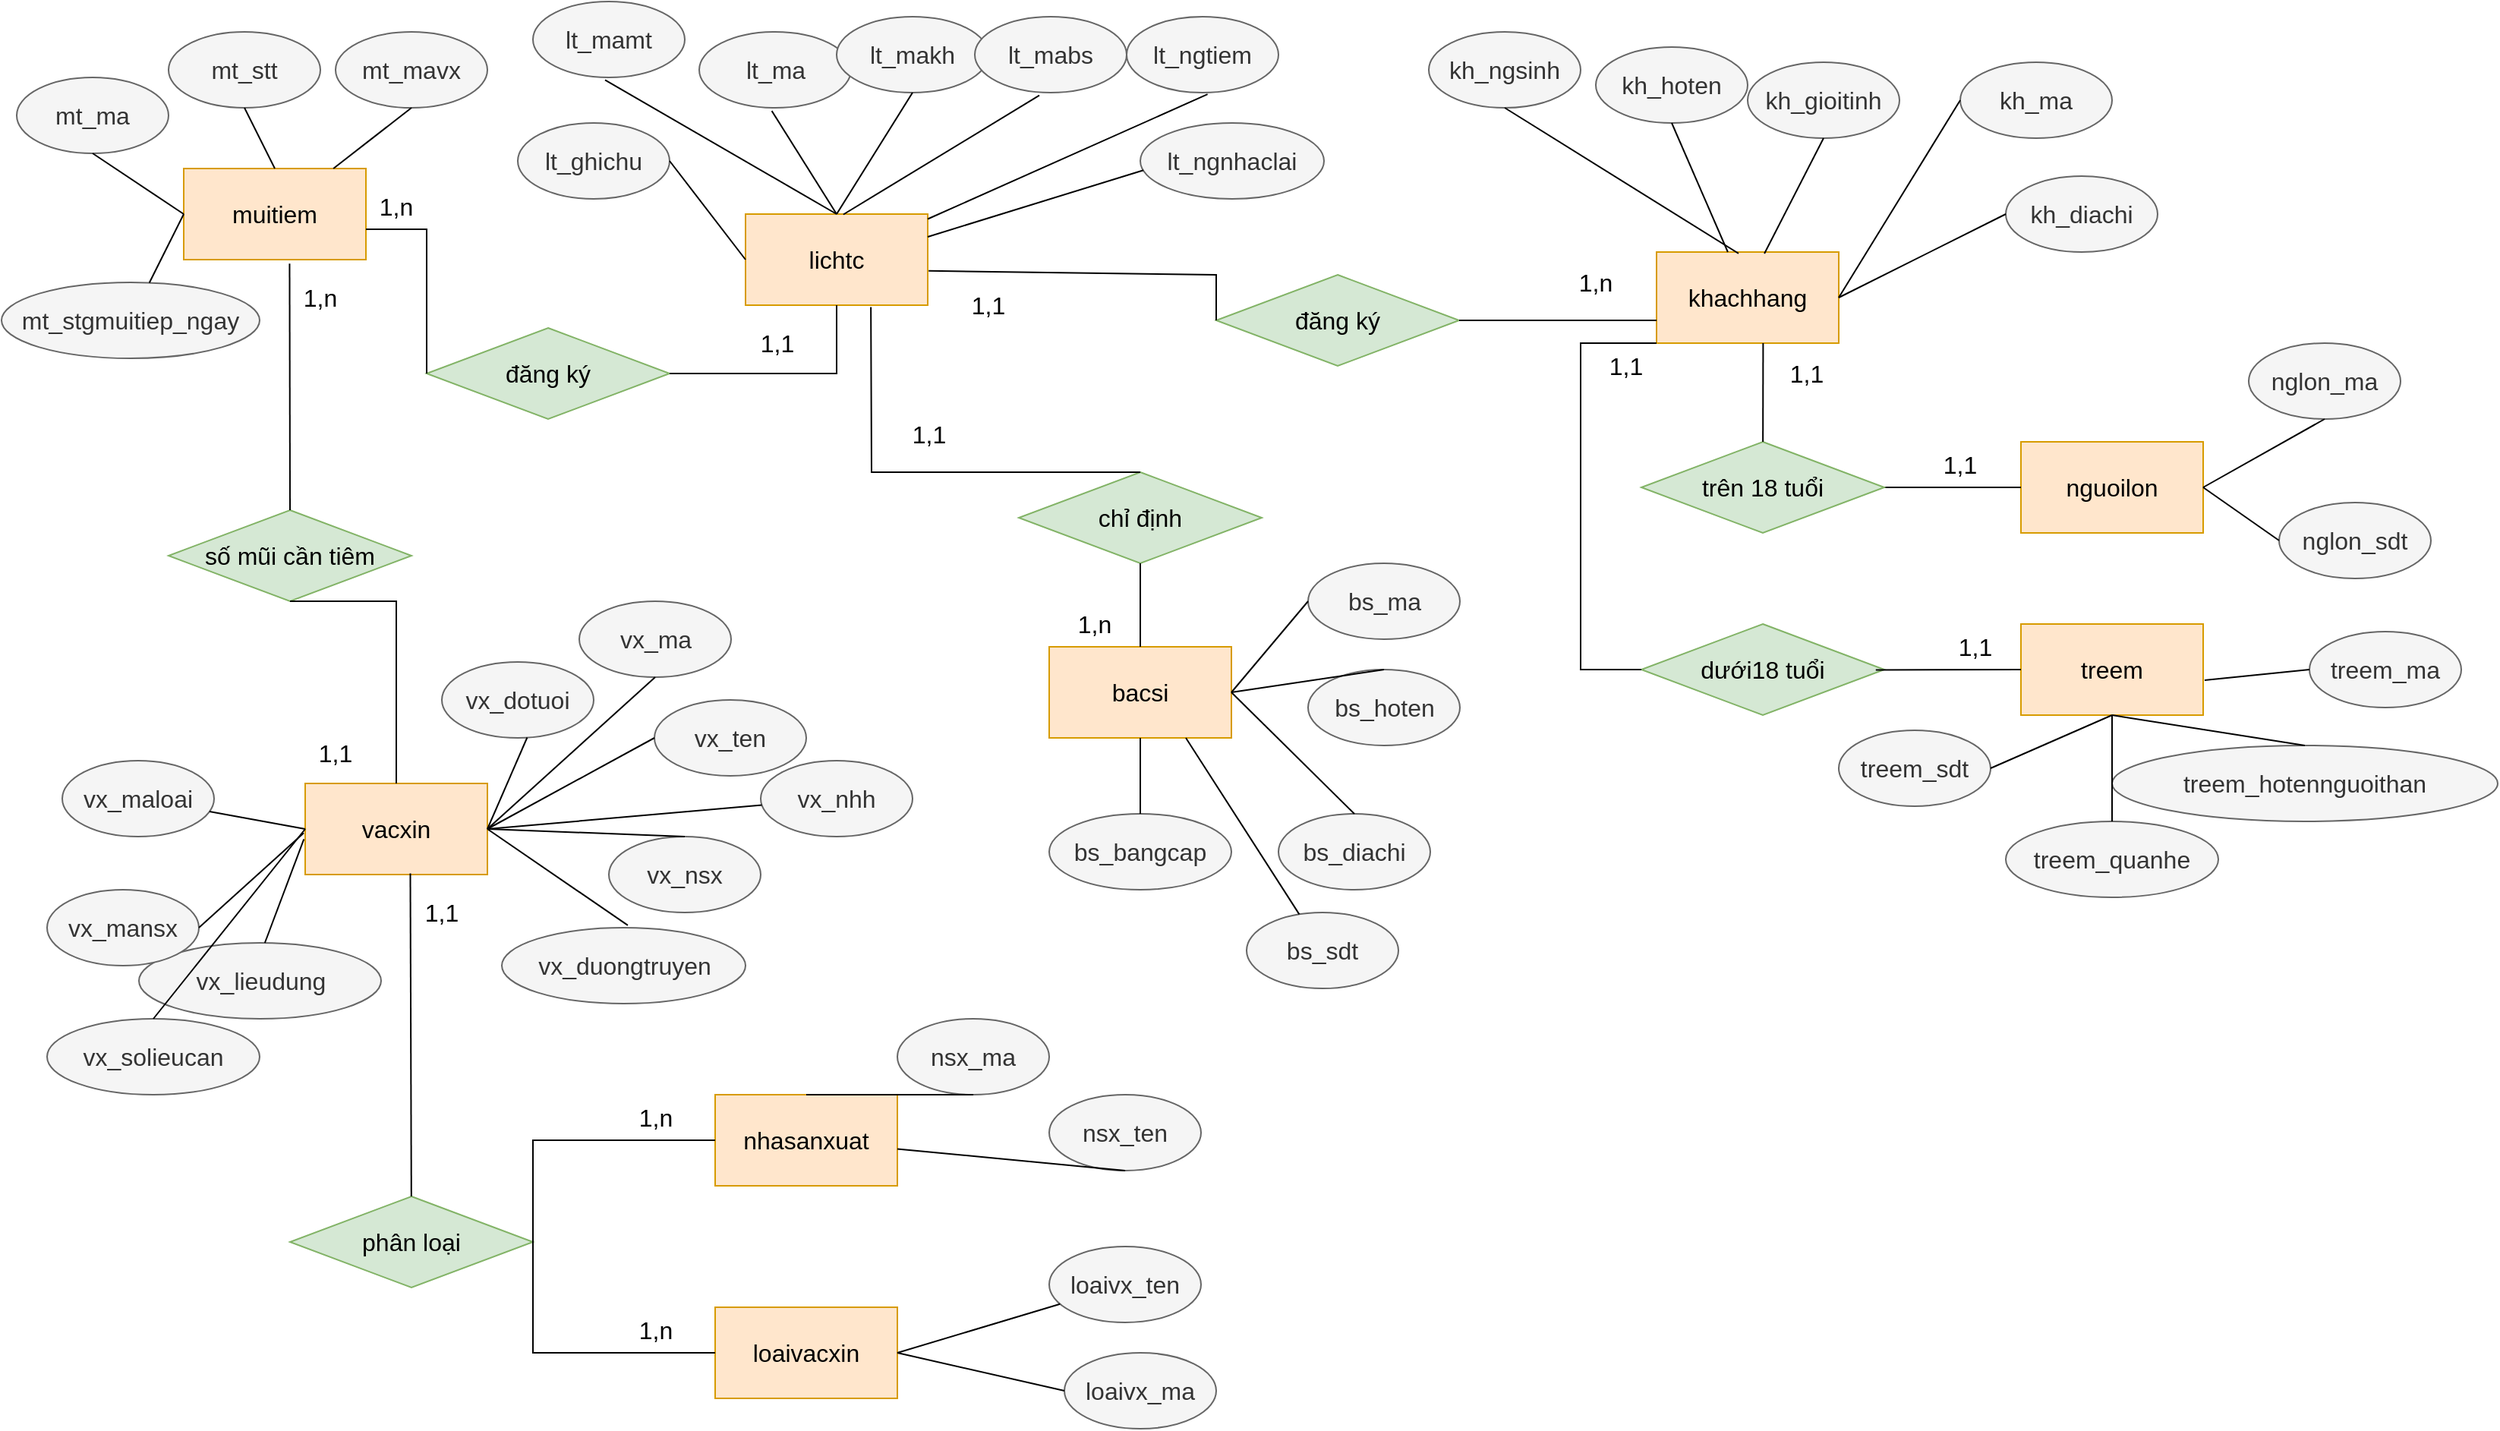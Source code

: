 <mxfile version="16.1.0" type="github">
  <diagram id="J6iIiU4hqY0Z1uK8Jf8b" name="Page-2">
    <mxGraphModel dx="1760" dy="651" grid="1" gridSize="10" guides="1" tooltips="1" connect="1" arrows="1" fold="1" page="1" pageScale="1" pageWidth="1169" pageHeight="1654" math="0" shadow="0">
      <root>
        <mxCell id="PYd3v4zGL0pAQxFHNfYh-0" />
        <mxCell id="PYd3v4zGL0pAQxFHNfYh-1" parent="PYd3v4zGL0pAQxFHNfYh-0" />
        <mxCell id="yNKFkKqgqZz1EdG_6MuS-0" value="muitiem" style="rounded=0;whiteSpace=wrap;html=1;fontSize=16;fillColor=#ffe6cc;strokeColor=#d79b00;" vertex="1" parent="PYd3v4zGL0pAQxFHNfYh-1">
          <mxGeometry x="130" y="120" width="120" height="60" as="geometry" />
        </mxCell>
        <mxCell id="yNKFkKqgqZz1EdG_6MuS-1" value="loaivacxin" style="rounded=0;whiteSpace=wrap;html=1;fontSize=16;fillColor=#ffe6cc;strokeColor=#d79b00;" vertex="1" parent="PYd3v4zGL0pAQxFHNfYh-1">
          <mxGeometry x="480" y="870" width="120" height="60" as="geometry" />
        </mxCell>
        <mxCell id="yNKFkKqgqZz1EdG_6MuS-2" value="bacsi" style="rounded=0;whiteSpace=wrap;html=1;fontSize=16;fillColor=#ffe6cc;strokeColor=#d79b00;" vertex="1" parent="PYd3v4zGL0pAQxFHNfYh-1">
          <mxGeometry x="700" y="435" width="120" height="60" as="geometry" />
        </mxCell>
        <mxCell id="yNKFkKqgqZz1EdG_6MuS-3" value="nguoilon" style="rounded=0;whiteSpace=wrap;html=1;fontSize=16;fillColor=#ffe6cc;strokeColor=#d79b00;" vertex="1" parent="PYd3v4zGL0pAQxFHNfYh-1">
          <mxGeometry x="1340" y="300" width="120" height="60" as="geometry" />
        </mxCell>
        <mxCell id="yNKFkKqgqZz1EdG_6MuS-4" value="treem" style="rounded=0;whiteSpace=wrap;html=1;fontSize=16;fillColor=#ffe6cc;strokeColor=#d79b00;" vertex="1" parent="PYd3v4zGL0pAQxFHNfYh-1">
          <mxGeometry x="1340" y="420" width="120" height="60" as="geometry" />
        </mxCell>
        <mxCell id="yNKFkKqgqZz1EdG_6MuS-5" value="khachhang" style="rounded=0;whiteSpace=wrap;html=1;fontSize=16;fillColor=#ffe6cc;strokeColor=#d79b00;" vertex="1" parent="PYd3v4zGL0pAQxFHNfYh-1">
          <mxGeometry x="1100" y="175" width="120" height="60" as="geometry" />
        </mxCell>
        <mxCell id="yNKFkKqgqZz1EdG_6MuS-6" value="lichtc" style="rounded=0;whiteSpace=wrap;html=1;fontSize=16;fillColor=#ffe6cc;strokeColor=#d79b00;" vertex="1" parent="PYd3v4zGL0pAQxFHNfYh-1">
          <mxGeometry x="500" y="150" width="120" height="60" as="geometry" />
        </mxCell>
        <mxCell id="yNKFkKqgqZz1EdG_6MuS-7" value="vacxin" style="rounded=0;whiteSpace=wrap;html=1;fontSize=16;fillColor=#ffe6cc;strokeColor=#d79b00;" vertex="1" parent="PYd3v4zGL0pAQxFHNfYh-1">
          <mxGeometry x="210" y="525" width="120" height="60" as="geometry" />
        </mxCell>
        <mxCell id="yNKFkKqgqZz1EdG_6MuS-8" value="nhasanxuat" style="rounded=0;whiteSpace=wrap;html=1;fontSize=16;fillColor=#ffe6cc;strokeColor=#d79b00;" vertex="1" parent="PYd3v4zGL0pAQxFHNfYh-1">
          <mxGeometry x="480" y="730" width="120" height="60" as="geometry" />
        </mxCell>
        <mxCell id="yNKFkKqgqZz1EdG_6MuS-9" value="" style="endArrow=none;html=1;rounded=0;fontSize=16;exitX=1;exitY=0.5;exitDx=0;exitDy=0;entryX=0;entryY=0.5;entryDx=0;entryDy=0;" edge="1" parent="PYd3v4zGL0pAQxFHNfYh-1" source="yNKFkKqgqZz1EdG_6MuS-10" target="yNKFkKqgqZz1EdG_6MuS-3">
          <mxGeometry width="50" height="50" relative="1" as="geometry">
            <mxPoint x="400" y="290" as="sourcePoint" />
            <mxPoint x="1170" y="410" as="targetPoint" />
          </mxGeometry>
        </mxCell>
        <mxCell id="yNKFkKqgqZz1EdG_6MuS-10" value="trên 18 tuổi" style="rhombus;whiteSpace=wrap;html=1;fontSize=16;fillColor=#d5e8d4;strokeColor=#82b366;" vertex="1" parent="PYd3v4zGL0pAQxFHNfYh-1">
          <mxGeometry x="1090" y="300" width="160" height="60" as="geometry" />
        </mxCell>
        <mxCell id="yNKFkKqgqZz1EdG_6MuS-11" value="đăng ký" style="rhombus;whiteSpace=wrap;html=1;fontSize=16;fillColor=#d5e8d4;strokeColor=#82b366;" vertex="1" parent="PYd3v4zGL0pAQxFHNfYh-1">
          <mxGeometry x="810" y="190" width="160" height="60" as="geometry" />
        </mxCell>
        <mxCell id="yNKFkKqgqZz1EdG_6MuS-12" value="đăng ký" style="rhombus;whiteSpace=wrap;html=1;fontSize=16;fillColor=#d5e8d4;strokeColor=#82b366;" vertex="1" parent="PYd3v4zGL0pAQxFHNfYh-1">
          <mxGeometry x="290" y="225" width="160" height="60" as="geometry" />
        </mxCell>
        <mxCell id="yNKFkKqgqZz1EdG_6MuS-13" value="dưới18 tuổi" style="rhombus;whiteSpace=wrap;html=1;fontSize=16;fillColor=#d5e8d4;strokeColor=#82b366;" vertex="1" parent="PYd3v4zGL0pAQxFHNfYh-1">
          <mxGeometry x="1090" y="420" width="160" height="60" as="geometry" />
        </mxCell>
        <mxCell id="yNKFkKqgqZz1EdG_6MuS-14" value="phân loại" style="rhombus;whiteSpace=wrap;html=1;fontSize=16;fillColor=#d5e8d4;strokeColor=#82b366;" vertex="1" parent="PYd3v4zGL0pAQxFHNfYh-1">
          <mxGeometry x="200" y="797" width="160" height="60" as="geometry" />
        </mxCell>
        <mxCell id="yNKFkKqgqZz1EdG_6MuS-15" value="chỉ định" style="rhombus;whiteSpace=wrap;html=1;fontSize=16;strokeColor=#82b366;fillColor=#d5e8d4;" vertex="1" parent="PYd3v4zGL0pAQxFHNfYh-1">
          <mxGeometry x="680" y="320" width="160" height="60" as="geometry" />
        </mxCell>
        <mxCell id="yNKFkKqgqZz1EdG_6MuS-16" value="số mũi cần tiêm" style="rhombus;whiteSpace=wrap;html=1;fontSize=16;fillColor=#d5e8d4;strokeColor=#82b366;" vertex="1" parent="PYd3v4zGL0pAQxFHNfYh-1">
          <mxGeometry x="120" y="345" width="160" height="60" as="geometry" />
        </mxCell>
        <mxCell id="yNKFkKqgqZz1EdG_6MuS-17" value="loaivx_ma" style="ellipse;whiteSpace=wrap;html=1;fontSize=16;fillColor=#f5f5f5;fontColor=#333333;strokeColor=#666666;" vertex="1" parent="PYd3v4zGL0pAQxFHNfYh-1">
          <mxGeometry x="710" y="900" width="100" height="50" as="geometry" />
        </mxCell>
        <mxCell id="yNKFkKqgqZz1EdG_6MuS-18" value="loaivx_ten" style="ellipse;whiteSpace=wrap;html=1;fontSize=16;fillColor=#f5f5f5;fontColor=#333333;strokeColor=#666666;" vertex="1" parent="PYd3v4zGL0pAQxFHNfYh-1">
          <mxGeometry x="700" y="830" width="100" height="50" as="geometry" />
        </mxCell>
        <mxCell id="yNKFkKqgqZz1EdG_6MuS-19" value="" style="endArrow=none;html=1;rounded=0;fontSize=16;entryX=1;entryY=0.5;entryDx=0;entryDy=0;" edge="1" parent="PYd3v4zGL0pAQxFHNfYh-1" source="yNKFkKqgqZz1EdG_6MuS-18" target="yNKFkKqgqZz1EdG_6MuS-1">
          <mxGeometry width="50" height="50" relative="1" as="geometry">
            <mxPoint x="400" y="70" as="sourcePoint" />
            <mxPoint x="450" y="20" as="targetPoint" />
          </mxGeometry>
        </mxCell>
        <mxCell id="yNKFkKqgqZz1EdG_6MuS-20" value="" style="endArrow=none;html=1;rounded=0;fontSize=16;entryX=0;entryY=0.5;entryDx=0;entryDy=0;exitX=1;exitY=0.5;exitDx=0;exitDy=0;" edge="1" parent="PYd3v4zGL0pAQxFHNfYh-1" source="yNKFkKqgqZz1EdG_6MuS-1" target="yNKFkKqgqZz1EdG_6MuS-17">
          <mxGeometry width="50" height="50" relative="1" as="geometry">
            <mxPoint x="420.9" y="81.1" as="sourcePoint" />
            <mxPoint x="339.32" y="91.26" as="targetPoint" />
          </mxGeometry>
        </mxCell>
        <mxCell id="yNKFkKqgqZz1EdG_6MuS-21" value="lt_ma" style="ellipse;whiteSpace=wrap;html=1;fontSize=16;fillColor=#f5f5f5;fontColor=#333333;strokeColor=#666666;" vertex="1" parent="PYd3v4zGL0pAQxFHNfYh-1">
          <mxGeometry x="469.5" y="30" width="100" height="50" as="geometry" />
        </mxCell>
        <mxCell id="yNKFkKqgqZz1EdG_6MuS-22" value="lt_makh" style="ellipse;whiteSpace=wrap;html=1;fontSize=16;fillColor=#f5f5f5;fontColor=#333333;strokeColor=#666666;" vertex="1" parent="PYd3v4zGL0pAQxFHNfYh-1">
          <mxGeometry x="560" y="20" width="100" height="50" as="geometry" />
        </mxCell>
        <mxCell id="yNKFkKqgqZz1EdG_6MuS-23" value="lt_mabs" style="ellipse;whiteSpace=wrap;html=1;fontSize=16;fillColor=#f5f5f5;fontColor=#333333;strokeColor=#666666;" vertex="1" parent="PYd3v4zGL0pAQxFHNfYh-1">
          <mxGeometry x="651" y="20" width="100" height="50" as="geometry" />
        </mxCell>
        <mxCell id="yNKFkKqgqZz1EdG_6MuS-24" value="lt_mamt" style="ellipse;whiteSpace=wrap;html=1;fontSize=16;fillColor=#f5f5f5;fontColor=#333333;strokeColor=#666666;" vertex="1" parent="PYd3v4zGL0pAQxFHNfYh-1">
          <mxGeometry x="360" y="10" width="100" height="50" as="geometry" />
        </mxCell>
        <mxCell id="yNKFkKqgqZz1EdG_6MuS-25" value="lt_ngtiem" style="ellipse;whiteSpace=wrap;html=1;fontSize=16;fillColor=#f5f5f5;fontColor=#333333;strokeColor=#666666;" vertex="1" parent="PYd3v4zGL0pAQxFHNfYh-1">
          <mxGeometry x="751" y="20" width="100" height="50" as="geometry" />
        </mxCell>
        <mxCell id="yNKFkKqgqZz1EdG_6MuS-26" value="lt_ngnhaclai" style="ellipse;whiteSpace=wrap;html=1;fontSize=16;fillColor=#f5f5f5;fontColor=#333333;strokeColor=#666666;" vertex="1" parent="PYd3v4zGL0pAQxFHNfYh-1">
          <mxGeometry x="760" y="90" width="121" height="50" as="geometry" />
        </mxCell>
        <mxCell id="yNKFkKqgqZz1EdG_6MuS-27" value="lt_ghichu" style="ellipse;whiteSpace=wrap;html=1;fontSize=16;fillColor=#f5f5f5;fontColor=#333333;strokeColor=#666666;" vertex="1" parent="PYd3v4zGL0pAQxFHNfYh-1">
          <mxGeometry x="350" y="90" width="100" height="50" as="geometry" />
        </mxCell>
        <mxCell id="yNKFkKqgqZz1EdG_6MuS-28" value="" style="endArrow=none;html=1;rounded=0;fontSize=16;entryX=1;entryY=0.5;entryDx=0;entryDy=0;exitX=0;exitY=0.5;exitDx=0;exitDy=0;" edge="1" parent="PYd3v4zGL0pAQxFHNfYh-1" source="yNKFkKqgqZz1EdG_6MuS-6" target="yNKFkKqgqZz1EdG_6MuS-27">
          <mxGeometry width="50" height="50" relative="1" as="geometry">
            <mxPoint x="420.9" y="81.1" as="sourcePoint" />
            <mxPoint x="364" y="100" as="targetPoint" />
          </mxGeometry>
        </mxCell>
        <mxCell id="yNKFkKqgqZz1EdG_6MuS-29" value="" style="endArrow=none;html=1;rounded=0;fontSize=16;entryX=0.5;entryY=0;entryDx=0;entryDy=0;exitX=0.475;exitY=1.033;exitDx=0;exitDy=0;exitPerimeter=0;" edge="1" parent="PYd3v4zGL0pAQxFHNfYh-1" source="yNKFkKqgqZz1EdG_6MuS-24" target="yNKFkKqgqZz1EdG_6MuS-6">
          <mxGeometry width="50" height="50" relative="1" as="geometry">
            <mxPoint x="430.9" y="91.1" as="sourcePoint" />
            <mxPoint x="374" y="110" as="targetPoint" />
          </mxGeometry>
        </mxCell>
        <mxCell id="yNKFkKqgqZz1EdG_6MuS-30" value="" style="endArrow=none;html=1;rounded=0;fontSize=16;entryX=0.533;entryY=1.022;entryDx=0;entryDy=0;entryPerimeter=0;" edge="1" parent="PYd3v4zGL0pAQxFHNfYh-1" source="yNKFkKqgqZz1EdG_6MuS-6" target="yNKFkKqgqZz1EdG_6MuS-25">
          <mxGeometry width="50" height="50" relative="1" as="geometry">
            <mxPoint x="530" y="131" as="sourcePoint" />
            <mxPoint x="384" y="120" as="targetPoint" />
          </mxGeometry>
        </mxCell>
        <mxCell id="yNKFkKqgqZz1EdG_6MuS-31" value="" style="endArrow=none;html=1;rounded=0;fontSize=16;entryX=0.5;entryY=0;entryDx=0;entryDy=0;exitX=0.478;exitY=1.041;exitDx=0;exitDy=0;exitPerimeter=0;" edge="1" parent="PYd3v4zGL0pAQxFHNfYh-1" source="yNKFkKqgqZz1EdG_6MuS-21" target="yNKFkKqgqZz1EdG_6MuS-6">
          <mxGeometry width="50" height="50" relative="1" as="geometry">
            <mxPoint x="450.9" y="111.1" as="sourcePoint" />
            <mxPoint x="394" y="130" as="targetPoint" />
          </mxGeometry>
        </mxCell>
        <mxCell id="yNKFkKqgqZz1EdG_6MuS-32" value="" style="endArrow=none;html=1;rounded=0;fontSize=16;entryX=0.5;entryY=0;entryDx=0;entryDy=0;exitX=0.5;exitY=1;exitDx=0;exitDy=0;" edge="1" parent="PYd3v4zGL0pAQxFHNfYh-1" source="yNKFkKqgqZz1EdG_6MuS-22" target="yNKFkKqgqZz1EdG_6MuS-6">
          <mxGeometry width="50" height="50" relative="1" as="geometry">
            <mxPoint x="460.9" y="121.1" as="sourcePoint" />
            <mxPoint x="404" y="140" as="targetPoint" />
          </mxGeometry>
        </mxCell>
        <mxCell id="yNKFkKqgqZz1EdG_6MuS-33" value="" style="endArrow=none;html=1;rounded=0;fontSize=16;entryX=0.017;entryY=0.622;entryDx=0;entryDy=0;exitX=1;exitY=0.25;exitDx=0;exitDy=0;entryPerimeter=0;" edge="1" parent="PYd3v4zGL0pAQxFHNfYh-1" source="yNKFkKqgqZz1EdG_6MuS-6" target="yNKFkKqgqZz1EdG_6MuS-26">
          <mxGeometry width="50" height="50" relative="1" as="geometry">
            <mxPoint x="470.9" y="131.1" as="sourcePoint" />
            <mxPoint x="414" y="150" as="targetPoint" />
          </mxGeometry>
        </mxCell>
        <mxCell id="yNKFkKqgqZz1EdG_6MuS-34" value="" style="endArrow=none;html=1;rounded=0;fontSize=16;entryX=0.537;entryY=0.004;entryDx=0;entryDy=0;exitX=0.425;exitY=1.037;exitDx=0;exitDy=0;exitPerimeter=0;entryPerimeter=0;" edge="1" parent="PYd3v4zGL0pAQxFHNfYh-1" source="yNKFkKqgqZz1EdG_6MuS-23" target="yNKFkKqgqZz1EdG_6MuS-6">
          <mxGeometry width="50" height="50" relative="1" as="geometry">
            <mxPoint x="480.9" y="141.1" as="sourcePoint" />
            <mxPoint x="424" y="160" as="targetPoint" />
          </mxGeometry>
        </mxCell>
        <mxCell id="yNKFkKqgqZz1EdG_6MuS-35" value="mt_ma" style="ellipse;whiteSpace=wrap;html=1;fontSize=16;fillColor=#f5f5f5;fontColor=#333333;strokeColor=#666666;" vertex="1" parent="PYd3v4zGL0pAQxFHNfYh-1">
          <mxGeometry x="20" y="60" width="100" height="50" as="geometry" />
        </mxCell>
        <mxCell id="yNKFkKqgqZz1EdG_6MuS-36" value="" style="endArrow=none;html=1;rounded=0;fontSize=16;entryX=0.5;entryY=1;entryDx=0;entryDy=0;exitX=0;exitY=0.5;exitDx=0;exitDy=0;" edge="1" parent="PYd3v4zGL0pAQxFHNfYh-1" source="yNKFkKqgqZz1EdG_6MuS-0" target="yNKFkKqgqZz1EdG_6MuS-35">
          <mxGeometry width="50" height="50" relative="1" as="geometry">
            <mxPoint x="460" y="190" as="sourcePoint" />
            <mxPoint x="510" y="140" as="targetPoint" />
          </mxGeometry>
        </mxCell>
        <mxCell id="yNKFkKqgqZz1EdG_6MuS-37" value="mt_mavx" style="ellipse;whiteSpace=wrap;html=1;fontSize=16;fillColor=#f5f5f5;fontColor=#333333;strokeColor=#666666;" vertex="1" parent="PYd3v4zGL0pAQxFHNfYh-1">
          <mxGeometry x="230" y="30" width="100" height="50" as="geometry" />
        </mxCell>
        <mxCell id="yNKFkKqgqZz1EdG_6MuS-38" value="" style="endArrow=none;html=1;rounded=0;fontSize=16;entryX=0.5;entryY=1;entryDx=0;entryDy=0;" edge="1" parent="PYd3v4zGL0pAQxFHNfYh-1" source="yNKFkKqgqZz1EdG_6MuS-0" target="yNKFkKqgqZz1EdG_6MuS-37">
          <mxGeometry width="50" height="50" relative="1" as="geometry">
            <mxPoint x="460" y="190" as="sourcePoint" />
            <mxPoint x="510" y="140" as="targetPoint" />
          </mxGeometry>
        </mxCell>
        <mxCell id="yNKFkKqgqZz1EdG_6MuS-39" value="mt_stt" style="ellipse;whiteSpace=wrap;html=1;fontSize=16;fillColor=#f5f5f5;fontColor=#333333;strokeColor=#666666;" vertex="1" parent="PYd3v4zGL0pAQxFHNfYh-1">
          <mxGeometry x="120" y="30" width="100" height="50" as="geometry" />
        </mxCell>
        <mxCell id="yNKFkKqgqZz1EdG_6MuS-40" value="" style="endArrow=none;html=1;rounded=0;fontSize=16;entryX=0.5;entryY=1;entryDx=0;entryDy=0;exitX=0.5;exitY=0;exitDx=0;exitDy=0;" edge="1" parent="PYd3v4zGL0pAQxFHNfYh-1" source="yNKFkKqgqZz1EdG_6MuS-0" target="yNKFkKqgqZz1EdG_6MuS-39">
          <mxGeometry width="50" height="50" relative="1" as="geometry">
            <mxPoint x="460" y="190" as="sourcePoint" />
            <mxPoint x="510" y="140" as="targetPoint" />
          </mxGeometry>
        </mxCell>
        <mxCell id="yNKFkKqgqZz1EdG_6MuS-42" value="mt_stgmuitiep_ngay" style="ellipse;whiteSpace=wrap;html=1;fontSize=16;fillColor=#f5f5f5;fontColor=#333333;strokeColor=#666666;" vertex="1" parent="PYd3v4zGL0pAQxFHNfYh-1">
          <mxGeometry x="10" y="195" width="170" height="50" as="geometry" />
        </mxCell>
        <mxCell id="yNKFkKqgqZz1EdG_6MuS-43" value="" style="endArrow=none;html=1;rounded=0;fontSize=16;" edge="1" parent="PYd3v4zGL0pAQxFHNfYh-1" source="yNKFkKqgqZz1EdG_6MuS-42">
          <mxGeometry width="50" height="50" relative="1" as="geometry">
            <mxPoint x="460" y="190" as="sourcePoint" />
            <mxPoint x="130" y="150" as="targetPoint" />
          </mxGeometry>
        </mxCell>
        <mxCell id="yNKFkKqgqZz1EdG_6MuS-44" value="nglon_ma" style="ellipse;whiteSpace=wrap;html=1;fontSize=16;fillColor=#f5f5f5;fontColor=#333333;strokeColor=#666666;" vertex="1" parent="PYd3v4zGL0pAQxFHNfYh-1">
          <mxGeometry x="1490" y="235" width="100" height="50" as="geometry" />
        </mxCell>
        <mxCell id="yNKFkKqgqZz1EdG_6MuS-45" value="nglon_sdt" style="ellipse;whiteSpace=wrap;html=1;fontSize=16;fillColor=#f5f5f5;fontColor=#333333;strokeColor=#666666;" vertex="1" parent="PYd3v4zGL0pAQxFHNfYh-1">
          <mxGeometry x="1510" y="340" width="100" height="50" as="geometry" />
        </mxCell>
        <mxCell id="yNKFkKqgqZz1EdG_6MuS-46" value="" style="endArrow=none;html=1;rounded=0;fontSize=16;entryX=0.5;entryY=1;entryDx=0;entryDy=0;exitX=1;exitY=0.5;exitDx=0;exitDy=0;" edge="1" parent="PYd3v4zGL0pAQxFHNfYh-1" source="yNKFkKqgqZz1EdG_6MuS-3" target="yNKFkKqgqZz1EdG_6MuS-44">
          <mxGeometry width="50" height="50" relative="1" as="geometry">
            <mxPoint x="780" y="330" as="sourcePoint" />
            <mxPoint x="830" y="280" as="targetPoint" />
          </mxGeometry>
        </mxCell>
        <mxCell id="yNKFkKqgqZz1EdG_6MuS-47" value="" style="endArrow=none;html=1;rounded=0;fontSize=16;entryX=0;entryY=0.5;entryDx=0;entryDy=0;exitX=1;exitY=0.5;exitDx=0;exitDy=0;" edge="1" parent="PYd3v4zGL0pAQxFHNfYh-1" source="yNKFkKqgqZz1EdG_6MuS-3" target="yNKFkKqgqZz1EdG_6MuS-45">
          <mxGeometry width="50" height="50" relative="1" as="geometry">
            <mxPoint x="960" y="330" as="sourcePoint" />
            <mxPoint x="1060" y="285" as="targetPoint" />
          </mxGeometry>
        </mxCell>
        <mxCell id="yNKFkKqgqZz1EdG_6MuS-54" value="kh_diachi" style="ellipse;whiteSpace=wrap;html=1;fontSize=16;fillColor=#f5f5f5;fontColor=#333333;strokeColor=#666666;" vertex="1" parent="PYd3v4zGL0pAQxFHNfYh-1">
          <mxGeometry x="1330" y="125" width="100" height="50" as="geometry" />
        </mxCell>
        <mxCell id="yNKFkKqgqZz1EdG_6MuS-55" value="kh_gioitinh" style="ellipse;whiteSpace=wrap;html=1;fontSize=16;fillColor=#f5f5f5;fontColor=#333333;strokeColor=#666666;" vertex="1" parent="PYd3v4zGL0pAQxFHNfYh-1">
          <mxGeometry x="1160" y="50" width="100" height="50" as="geometry" />
        </mxCell>
        <mxCell id="yNKFkKqgqZz1EdG_6MuS-56" value="kh_ngsinh" style="ellipse;whiteSpace=wrap;html=1;fontSize=16;fillColor=#f5f5f5;fontColor=#333333;strokeColor=#666666;" vertex="1" parent="PYd3v4zGL0pAQxFHNfYh-1">
          <mxGeometry x="950" y="30" width="100" height="50" as="geometry" />
        </mxCell>
        <mxCell id="yNKFkKqgqZz1EdG_6MuS-57" value="kh_hoten" style="ellipse;whiteSpace=wrap;html=1;fontSize=16;fillColor=#f5f5f5;fontColor=#333333;strokeColor=#666666;" vertex="1" parent="PYd3v4zGL0pAQxFHNfYh-1">
          <mxGeometry x="1060" y="40" width="100" height="50" as="geometry" />
        </mxCell>
        <mxCell id="yNKFkKqgqZz1EdG_6MuS-58" value="kh_ma" style="ellipse;whiteSpace=wrap;html=1;fontSize=16;fillColor=#f5f5f5;fontColor=#333333;strokeColor=#666666;" vertex="1" parent="PYd3v4zGL0pAQxFHNfYh-1">
          <mxGeometry x="1300" y="50" width="100" height="50" as="geometry" />
        </mxCell>
        <mxCell id="yNKFkKqgqZz1EdG_6MuS-59" value="" style="endArrow=none;html=1;rounded=0;fontSize=16;entryX=0.45;entryY=0.016;entryDx=0;entryDy=0;exitX=0.5;exitY=1;exitDx=0;exitDy=0;entryPerimeter=0;" edge="1" parent="PYd3v4zGL0pAQxFHNfYh-1" source="yNKFkKqgqZz1EdG_6MuS-56" target="yNKFkKqgqZz1EdG_6MuS-5">
          <mxGeometry width="50" height="50" relative="1" as="geometry">
            <mxPoint x="1240" y="185" as="sourcePoint" />
            <mxPoint x="1290" y="135" as="targetPoint" />
          </mxGeometry>
        </mxCell>
        <mxCell id="yNKFkKqgqZz1EdG_6MuS-60" value="" style="endArrow=none;html=1;rounded=0;fontSize=16;exitX=0.5;exitY=1;exitDx=0;exitDy=0;" edge="1" parent="PYd3v4zGL0pAQxFHNfYh-1" source="yNKFkKqgqZz1EdG_6MuS-57" target="yNKFkKqgqZz1EdG_6MuS-5">
          <mxGeometry width="50" height="50" relative="1" as="geometry">
            <mxPoint x="1020" y="275" as="sourcePoint" />
            <mxPoint x="1170" y="170" as="targetPoint" />
          </mxGeometry>
        </mxCell>
        <mxCell id="yNKFkKqgqZz1EdG_6MuS-61" value="" style="endArrow=none;html=1;rounded=0;fontSize=16;entryX=0.592;entryY=0.016;entryDx=0;entryDy=0;exitX=0.5;exitY=1;exitDx=0;exitDy=0;entryPerimeter=0;" edge="1" parent="PYd3v4zGL0pAQxFHNfYh-1" source="yNKFkKqgqZz1EdG_6MuS-55" target="yNKFkKqgqZz1EdG_6MuS-5">
          <mxGeometry width="50" height="50" relative="1" as="geometry">
            <mxPoint x="1140" y="290" as="sourcePoint" />
            <mxPoint x="1170" y="245" as="targetPoint" />
          </mxGeometry>
        </mxCell>
        <mxCell id="yNKFkKqgqZz1EdG_6MuS-62" value="" style="endArrow=none;html=1;rounded=0;fontSize=16;entryX=1;entryY=0.5;entryDx=0;entryDy=0;exitX=0;exitY=0.5;exitDx=0;exitDy=0;" edge="1" parent="PYd3v4zGL0pAQxFHNfYh-1" source="yNKFkKqgqZz1EdG_6MuS-58" target="yNKFkKqgqZz1EdG_6MuS-5">
          <mxGeometry width="50" height="50" relative="1" as="geometry">
            <mxPoint x="1150" y="300" as="sourcePoint" />
            <mxPoint x="1180" y="255" as="targetPoint" />
          </mxGeometry>
        </mxCell>
        <mxCell id="yNKFkKqgqZz1EdG_6MuS-63" value="" style="endArrow=none;html=1;rounded=0;fontSize=16;entryX=1;entryY=0.5;entryDx=0;entryDy=0;exitX=0;exitY=0.5;exitDx=0;exitDy=0;" edge="1" parent="PYd3v4zGL0pAQxFHNfYh-1" source="yNKFkKqgqZz1EdG_6MuS-54" target="yNKFkKqgqZz1EdG_6MuS-5">
          <mxGeometry width="50" height="50" relative="1" as="geometry">
            <mxPoint x="1160" y="310" as="sourcePoint" />
            <mxPoint x="1190" y="265" as="targetPoint" />
          </mxGeometry>
        </mxCell>
        <mxCell id="yNKFkKqgqZz1EdG_6MuS-65" value="treem_ma" style="ellipse;whiteSpace=wrap;html=1;fontSize=16;fillColor=#f5f5f5;fontColor=#333333;strokeColor=#666666;" vertex="1" parent="PYd3v4zGL0pAQxFHNfYh-1">
          <mxGeometry x="1530" y="425" width="100" height="50" as="geometry" />
        </mxCell>
        <mxCell id="yNKFkKqgqZz1EdG_6MuS-66" value="treem_hotennguoithan" style="ellipse;whiteSpace=wrap;html=1;fontSize=16;fillColor=#f5f5f5;fontColor=#333333;strokeColor=#666666;" vertex="1" parent="PYd3v4zGL0pAQxFHNfYh-1">
          <mxGeometry x="1400" y="500" width="254" height="50" as="geometry" />
        </mxCell>
        <mxCell id="yNKFkKqgqZz1EdG_6MuS-67" value="treem_sdt" style="ellipse;whiteSpace=wrap;html=1;fontSize=16;fillColor=#f5f5f5;fontColor=#333333;strokeColor=#666666;" vertex="1" parent="PYd3v4zGL0pAQxFHNfYh-1">
          <mxGeometry x="1220" y="490" width="100" height="50" as="geometry" />
        </mxCell>
        <mxCell id="yNKFkKqgqZz1EdG_6MuS-68" value="treem_quanhe" style="ellipse;whiteSpace=wrap;html=1;fontSize=16;fillColor=#f5f5f5;fontColor=#333333;strokeColor=#666666;" vertex="1" parent="PYd3v4zGL0pAQxFHNfYh-1">
          <mxGeometry x="1330" y="550" width="140" height="50" as="geometry" />
        </mxCell>
        <mxCell id="yNKFkKqgqZz1EdG_6MuS-69" value="" style="endArrow=none;html=1;rounded=0;fontSize=16;entryX=0;entryY=0.5;entryDx=0;entryDy=0;exitX=1.008;exitY=0.617;exitDx=0;exitDy=0;exitPerimeter=0;" edge="1" parent="PYd3v4zGL0pAQxFHNfYh-1" source="yNKFkKqgqZz1EdG_6MuS-4" target="yNKFkKqgqZz1EdG_6MuS-65">
          <mxGeometry width="50" height="50" relative="1" as="geometry">
            <mxPoint x="1031" y="440" as="sourcePoint" />
            <mxPoint x="1081" y="390" as="targetPoint" />
          </mxGeometry>
        </mxCell>
        <mxCell id="yNKFkKqgqZz1EdG_6MuS-70" value="" style="endArrow=none;html=1;rounded=0;fontSize=16;entryX=1;entryY=0.5;entryDx=0;entryDy=0;" edge="1" parent="PYd3v4zGL0pAQxFHNfYh-1" target="yNKFkKqgqZz1EdG_6MuS-67">
          <mxGeometry width="50" height="50" relative="1" as="geometry">
            <mxPoint x="1400" y="480" as="sourcePoint" />
            <mxPoint x="1081" y="390" as="targetPoint" />
          </mxGeometry>
        </mxCell>
        <mxCell id="yNKFkKqgqZz1EdG_6MuS-71" value="" style="endArrow=none;html=1;rounded=0;fontSize=16;entryX=0.5;entryY=0;entryDx=0;entryDy=0;exitX=0.5;exitY=1;exitDx=0;exitDy=0;" edge="1" parent="PYd3v4zGL0pAQxFHNfYh-1" source="yNKFkKqgqZz1EdG_6MuS-4" target="yNKFkKqgqZz1EdG_6MuS-68">
          <mxGeometry width="50" height="50" relative="1" as="geometry">
            <mxPoint x="1031" y="440" as="sourcePoint" />
            <mxPoint x="1081" y="390" as="targetPoint" />
          </mxGeometry>
        </mxCell>
        <mxCell id="yNKFkKqgqZz1EdG_6MuS-72" value="" style="endArrow=none;html=1;rounded=0;fontSize=16;entryX=0.5;entryY=0;entryDx=0;entryDy=0;exitX=0.5;exitY=1;exitDx=0;exitDy=0;" edge="1" parent="PYd3v4zGL0pAQxFHNfYh-1" source="yNKFkKqgqZz1EdG_6MuS-4" target="yNKFkKqgqZz1EdG_6MuS-66">
          <mxGeometry width="50" height="50" relative="1" as="geometry">
            <mxPoint x="1031" y="440" as="sourcePoint" />
            <mxPoint x="1081" y="390" as="targetPoint" />
          </mxGeometry>
        </mxCell>
        <mxCell id="yNKFkKqgqZz1EdG_6MuS-73" value="bs_ma" style="ellipse;whiteSpace=wrap;html=1;fontSize=16;fillColor=#f5f5f5;fontColor=#333333;strokeColor=#666666;" vertex="1" parent="PYd3v4zGL0pAQxFHNfYh-1">
          <mxGeometry x="870.5" y="380" width="100" height="50" as="geometry" />
        </mxCell>
        <mxCell id="yNKFkKqgqZz1EdG_6MuS-74" value="bs_hoten" style="ellipse;whiteSpace=wrap;html=1;fontSize=16;fillColor=#f5f5f5;fontColor=#333333;strokeColor=#666666;" vertex="1" parent="PYd3v4zGL0pAQxFHNfYh-1">
          <mxGeometry x="870.5" y="450" width="100" height="50" as="geometry" />
        </mxCell>
        <mxCell id="yNKFkKqgqZz1EdG_6MuS-75" value="bs_bangcap" style="ellipse;whiteSpace=wrap;html=1;fontSize=16;fillColor=#f5f5f5;fontColor=#333333;strokeColor=#666666;" vertex="1" parent="PYd3v4zGL0pAQxFHNfYh-1">
          <mxGeometry x="700" y="545" width="120" height="50" as="geometry" />
        </mxCell>
        <mxCell id="yNKFkKqgqZz1EdG_6MuS-76" value="bs_sdt" style="ellipse;whiteSpace=wrap;html=1;fontSize=16;fillColor=#f5f5f5;fontColor=#333333;strokeColor=#666666;" vertex="1" parent="PYd3v4zGL0pAQxFHNfYh-1">
          <mxGeometry x="830" y="610" width="100" height="50" as="geometry" />
        </mxCell>
        <mxCell id="yNKFkKqgqZz1EdG_6MuS-78" value="bs_diachi" style="ellipse;whiteSpace=wrap;html=1;fontSize=16;fillColor=#f5f5f5;fontColor=#333333;strokeColor=#666666;" vertex="1" parent="PYd3v4zGL0pAQxFHNfYh-1">
          <mxGeometry x="851" y="545" width="100" height="50" as="geometry" />
        </mxCell>
        <mxCell id="yNKFkKqgqZz1EdG_6MuS-79" value="" style="endArrow=none;html=1;rounded=0;fontSize=16;exitX=0.75;exitY=1;exitDx=0;exitDy=0;" edge="1" parent="PYd3v4zGL0pAQxFHNfYh-1" source="yNKFkKqgqZz1EdG_6MuS-2" target="yNKFkKqgqZz1EdG_6MuS-76">
          <mxGeometry width="50" height="50" relative="1" as="geometry">
            <mxPoint x="760" y="500" as="sourcePoint" />
            <mxPoint x="350" y="360" as="targetPoint" />
          </mxGeometry>
        </mxCell>
        <mxCell id="yNKFkKqgqZz1EdG_6MuS-80" value="" style="endArrow=none;html=1;rounded=0;fontSize=16;exitX=0.5;exitY=1;exitDx=0;exitDy=0;" edge="1" parent="PYd3v4zGL0pAQxFHNfYh-1" source="yNKFkKqgqZz1EdG_6MuS-2" target="yNKFkKqgqZz1EdG_6MuS-75">
          <mxGeometry width="50" height="50" relative="1" as="geometry">
            <mxPoint x="479.02" y="434" as="sourcePoint" />
            <mxPoint x="430" y="425" as="targetPoint" />
          </mxGeometry>
        </mxCell>
        <mxCell id="yNKFkKqgqZz1EdG_6MuS-81" value="" style="endArrow=none;html=1;rounded=0;fontSize=16;entryX=1;entryY=0.5;entryDx=0;entryDy=0;exitX=0.5;exitY=0;exitDx=0;exitDy=0;" edge="1" parent="PYd3v4zGL0pAQxFHNfYh-1" source="yNKFkKqgqZz1EdG_6MuS-78" target="yNKFkKqgqZz1EdG_6MuS-2">
          <mxGeometry width="50" height="50" relative="1" as="geometry">
            <mxPoint x="300" y="410" as="sourcePoint" />
            <mxPoint x="350" y="360" as="targetPoint" />
          </mxGeometry>
        </mxCell>
        <mxCell id="yNKFkKqgqZz1EdG_6MuS-82" value="" style="endArrow=none;html=1;rounded=0;fontSize=16;exitX=1;exitY=0.5;exitDx=0;exitDy=0;entryX=0.5;entryY=0;entryDx=0;entryDy=0;" edge="1" parent="PYd3v4zGL0pAQxFHNfYh-1" source="yNKFkKqgqZz1EdG_6MuS-2" target="yNKFkKqgqZz1EdG_6MuS-74">
          <mxGeometry width="50" height="50" relative="1" as="geometry">
            <mxPoint x="489.02" y="444" as="sourcePoint" />
            <mxPoint x="440" y="435" as="targetPoint" />
          </mxGeometry>
        </mxCell>
        <mxCell id="yNKFkKqgqZz1EdG_6MuS-83" value="" style="endArrow=none;html=1;rounded=0;fontSize=16;entryX=0;entryY=0.5;entryDx=0;entryDy=0;exitX=1;exitY=0.5;exitDx=0;exitDy=0;" edge="1" parent="PYd3v4zGL0pAQxFHNfYh-1" source="yNKFkKqgqZz1EdG_6MuS-2" target="yNKFkKqgqZz1EdG_6MuS-73">
          <mxGeometry width="50" height="50" relative="1" as="geometry">
            <mxPoint x="530" y="460" as="sourcePoint" />
            <mxPoint x="450" y="445" as="targetPoint" />
          </mxGeometry>
        </mxCell>
        <mxCell id="yNKFkKqgqZz1EdG_6MuS-85" value="nsx_ma" style="ellipse;whiteSpace=wrap;html=1;fontSize=16;fillColor=#f5f5f5;fontColor=#333333;strokeColor=#666666;" vertex="1" parent="PYd3v4zGL0pAQxFHNfYh-1">
          <mxGeometry x="600" y="680" width="100" height="50" as="geometry" />
        </mxCell>
        <mxCell id="yNKFkKqgqZz1EdG_6MuS-86" value="nsx_ten" style="ellipse;whiteSpace=wrap;html=1;fontSize=16;fillColor=#f5f5f5;fontColor=#333333;strokeColor=#666666;" vertex="1" parent="PYd3v4zGL0pAQxFHNfYh-1">
          <mxGeometry x="700" y="730" width="100" height="50" as="geometry" />
        </mxCell>
        <mxCell id="yNKFkKqgqZz1EdG_6MuS-87" value="" style="endArrow=none;html=1;rounded=0;fontSize=16;entryX=0.5;entryY=0;entryDx=0;entryDy=0;exitX=0.5;exitY=1;exitDx=0;exitDy=0;" edge="1" parent="PYd3v4zGL0pAQxFHNfYh-1" source="yNKFkKqgqZz1EdG_6MuS-85" target="yNKFkKqgqZz1EdG_6MuS-8">
          <mxGeometry width="50" height="50" relative="1" as="geometry">
            <mxPoint x="570" y="820" as="sourcePoint" />
            <mxPoint x="620" y="770" as="targetPoint" />
          </mxGeometry>
        </mxCell>
        <mxCell id="yNKFkKqgqZz1EdG_6MuS-88" value="" style="endArrow=none;html=1;rounded=0;fontSize=16;exitX=0.5;exitY=1;exitDx=0;exitDy=0;" edge="1" parent="PYd3v4zGL0pAQxFHNfYh-1" source="yNKFkKqgqZz1EdG_6MuS-86" target="yNKFkKqgqZz1EdG_6MuS-8">
          <mxGeometry width="50" height="50" relative="1" as="geometry">
            <mxPoint x="380" y="830" as="sourcePoint" />
            <mxPoint x="290" y="860" as="targetPoint" />
          </mxGeometry>
        </mxCell>
        <mxCell id="yNKFkKqgqZz1EdG_6MuS-89" value="vx_ma" style="ellipse;whiteSpace=wrap;html=1;fontSize=16;fillColor=#f5f5f5;fontColor=#333333;strokeColor=#666666;" vertex="1" parent="PYd3v4zGL0pAQxFHNfYh-1">
          <mxGeometry x="390.5" y="405" width="100" height="50" as="geometry" />
        </mxCell>
        <mxCell id="yNKFkKqgqZz1EdG_6MuS-90" value="vx_ten" style="ellipse;whiteSpace=wrap;html=1;fontSize=16;fillColor=#f5f5f5;fontColor=#333333;strokeColor=#666666;" vertex="1" parent="PYd3v4zGL0pAQxFHNfYh-1">
          <mxGeometry x="440" y="470" width="100" height="50" as="geometry" />
        </mxCell>
        <mxCell id="yNKFkKqgqZz1EdG_6MuS-91" value="vx_lieudung" style="ellipse;whiteSpace=wrap;html=1;fontSize=16;fillColor=#f5f5f5;fontColor=#333333;strokeColor=#666666;" vertex="1" parent="PYd3v4zGL0pAQxFHNfYh-1">
          <mxGeometry x="100.5" y="630" width="159.5" height="50" as="geometry" />
        </mxCell>
        <mxCell id="yNKFkKqgqZz1EdG_6MuS-92" value="vx_duongtruyen" style="ellipse;whiteSpace=wrap;html=1;fontSize=16;fillColor=#f5f5f5;fontColor=#333333;strokeColor=#666666;" vertex="1" parent="PYd3v4zGL0pAQxFHNfYh-1">
          <mxGeometry x="339.5" y="620" width="160.5" height="50" as="geometry" />
        </mxCell>
        <mxCell id="yNKFkKqgqZz1EdG_6MuS-93" value="vx_nsx" style="ellipse;whiteSpace=wrap;html=1;fontSize=16;fillColor=#f5f5f5;fontColor=#333333;strokeColor=#666666;" vertex="1" parent="PYd3v4zGL0pAQxFHNfYh-1">
          <mxGeometry x="410" y="560" width="100" height="50" as="geometry" />
        </mxCell>
        <mxCell id="yNKFkKqgqZz1EdG_6MuS-94" value="vx_nhh" style="ellipse;whiteSpace=wrap;html=1;fontSize=16;fillColor=#f5f5f5;fontColor=#333333;strokeColor=#666666;" vertex="1" parent="PYd3v4zGL0pAQxFHNfYh-1">
          <mxGeometry x="510" y="510" width="100" height="50" as="geometry" />
        </mxCell>
        <mxCell id="yNKFkKqgqZz1EdG_6MuS-95" value="vx_solieucan" style="ellipse;whiteSpace=wrap;html=1;fontSize=16;fillColor=#f5f5f5;fontColor=#333333;strokeColor=#666666;" vertex="1" parent="PYd3v4zGL0pAQxFHNfYh-1">
          <mxGeometry x="40" y="680" width="140" height="50" as="geometry" />
        </mxCell>
        <mxCell id="yNKFkKqgqZz1EdG_6MuS-96" value="vx_dotuoi" style="ellipse;whiteSpace=wrap;html=1;fontSize=16;fillColor=#f5f5f5;fontColor=#333333;strokeColor=#666666;" vertex="1" parent="PYd3v4zGL0pAQxFHNfYh-1">
          <mxGeometry x="300" y="445" width="100" height="50" as="geometry" />
        </mxCell>
        <mxCell id="yNKFkKqgqZz1EdG_6MuS-97" value="vx_maloai" style="ellipse;whiteSpace=wrap;html=1;fontSize=16;fillColor=#f5f5f5;fontColor=#333333;strokeColor=#666666;" vertex="1" parent="PYd3v4zGL0pAQxFHNfYh-1">
          <mxGeometry x="50" y="510" width="100" height="50" as="geometry" />
        </mxCell>
        <mxCell id="yNKFkKqgqZz1EdG_6MuS-98" value="vx_mansx" style="ellipse;whiteSpace=wrap;html=1;fontSize=16;fillColor=#f5f5f5;fontColor=#333333;strokeColor=#666666;" vertex="1" parent="PYd3v4zGL0pAQxFHNfYh-1">
          <mxGeometry x="40" y="595" width="100" height="50" as="geometry" />
        </mxCell>
        <mxCell id="yNKFkKqgqZz1EdG_6MuS-99" value="" style="endArrow=none;html=1;rounded=0;fontSize=16;entryX=0.562;entryY=0.995;entryDx=0;entryDy=0;entryPerimeter=0;" edge="1" parent="PYd3v4zGL0pAQxFHNfYh-1" target="yNKFkKqgqZz1EdG_6MuS-96">
          <mxGeometry width="50" height="50" relative="1" as="geometry">
            <mxPoint x="330" y="555" as="sourcePoint" />
            <mxPoint x="620" y="770" as="targetPoint" />
          </mxGeometry>
        </mxCell>
        <mxCell id="yNKFkKqgqZz1EdG_6MuS-100" value="" style="endArrow=none;html=1;rounded=0;fontSize=16;entryX=0.5;entryY=1;entryDx=0;entryDy=0;exitX=1;exitY=0.5;exitDx=0;exitDy=0;" edge="1" parent="PYd3v4zGL0pAQxFHNfYh-1" source="yNKFkKqgqZz1EdG_6MuS-7" target="yNKFkKqgqZz1EdG_6MuS-89">
          <mxGeometry width="50" height="50" relative="1" as="geometry">
            <mxPoint x="607.96" y="831.98" as="sourcePoint" />
            <mxPoint x="630" y="794" as="targetPoint" />
          </mxGeometry>
        </mxCell>
        <mxCell id="yNKFkKqgqZz1EdG_6MuS-101" value="" style="endArrow=none;html=1;rounded=0;fontSize=16;entryX=0;entryY=0.5;entryDx=0;entryDy=0;exitX=1;exitY=0.5;exitDx=0;exitDy=0;" edge="1" parent="PYd3v4zGL0pAQxFHNfYh-1" source="yNKFkKqgqZz1EdG_6MuS-7" target="yNKFkKqgqZz1EdG_6MuS-90">
          <mxGeometry width="50" height="50" relative="1" as="geometry">
            <mxPoint x="650" y="850" as="sourcePoint" />
            <mxPoint x="730" y="830" as="targetPoint" />
          </mxGeometry>
        </mxCell>
        <mxCell id="yNKFkKqgqZz1EdG_6MuS-102" value="" style="endArrow=none;html=1;rounded=0;fontSize=16;exitX=1;exitY=0.5;exitDx=0;exitDy=0;" edge="1" parent="PYd3v4zGL0pAQxFHNfYh-1" source="yNKFkKqgqZz1EdG_6MuS-7" target="yNKFkKqgqZz1EdG_6MuS-94">
          <mxGeometry width="50" height="50" relative="1" as="geometry">
            <mxPoint x="665" y="870" as="sourcePoint" />
            <mxPoint x="740" y="840" as="targetPoint" />
          </mxGeometry>
        </mxCell>
        <mxCell id="yNKFkKqgqZz1EdG_6MuS-103" value="" style="endArrow=none;html=1;rounded=0;fontSize=16;entryX=0.5;entryY=0;entryDx=0;entryDy=0;exitX=1;exitY=0.5;exitDx=0;exitDy=0;" edge="1" parent="PYd3v4zGL0pAQxFHNfYh-1" source="yNKFkKqgqZz1EdG_6MuS-7" target="yNKFkKqgqZz1EdG_6MuS-93">
          <mxGeometry width="50" height="50" relative="1" as="geometry">
            <mxPoint x="675" y="880" as="sourcePoint" />
            <mxPoint x="750" y="850" as="targetPoint" />
          </mxGeometry>
        </mxCell>
        <mxCell id="yNKFkKqgqZz1EdG_6MuS-104" value="" style="endArrow=none;html=1;rounded=0;fontSize=16;entryX=0.517;entryY=-0.031;entryDx=0;entryDy=0;exitX=1;exitY=0.5;exitDx=0;exitDy=0;entryPerimeter=0;" edge="1" parent="PYd3v4zGL0pAQxFHNfYh-1" source="yNKFkKqgqZz1EdG_6MuS-7" target="yNKFkKqgqZz1EdG_6MuS-92">
          <mxGeometry width="50" height="50" relative="1" as="geometry">
            <mxPoint x="685" y="890" as="sourcePoint" />
            <mxPoint x="760" y="860" as="targetPoint" />
          </mxGeometry>
        </mxCell>
        <mxCell id="yNKFkKqgqZz1EdG_6MuS-105" value="" style="endArrow=none;html=1;rounded=0;fontSize=16;exitX=0.52;exitY=0;exitDx=0;exitDy=0;exitPerimeter=0;entryX=-0.007;entryY=0.611;entryDx=0;entryDy=0;entryPerimeter=0;" edge="1" parent="PYd3v4zGL0pAQxFHNfYh-1" source="yNKFkKqgqZz1EdG_6MuS-91" target="yNKFkKqgqZz1EdG_6MuS-7">
          <mxGeometry width="50" height="50" relative="1" as="geometry">
            <mxPoint x="695" y="900" as="sourcePoint" />
            <mxPoint x="585" y="880" as="targetPoint" />
          </mxGeometry>
        </mxCell>
        <mxCell id="yNKFkKqgqZz1EdG_6MuS-106" value="" style="endArrow=none;html=1;rounded=0;fontSize=16;entryX=0.5;entryY=0;entryDx=0;entryDy=0;exitX=0;exitY=0.5;exitDx=0;exitDy=0;" edge="1" parent="PYd3v4zGL0pAQxFHNfYh-1" source="yNKFkKqgqZz1EdG_6MuS-7" target="yNKFkKqgqZz1EdG_6MuS-95">
          <mxGeometry width="50" height="50" relative="1" as="geometry">
            <mxPoint x="705" y="910" as="sourcePoint" />
            <mxPoint x="780" y="880" as="targetPoint" />
          </mxGeometry>
        </mxCell>
        <mxCell id="yNKFkKqgqZz1EdG_6MuS-107" value="" style="endArrow=none;html=1;rounded=0;fontSize=16;entryX=1;entryY=0.5;entryDx=0;entryDy=0;exitX=-0.008;exitY=0.543;exitDx=0;exitDy=0;exitPerimeter=0;" edge="1" parent="PYd3v4zGL0pAQxFHNfYh-1" source="yNKFkKqgqZz1EdG_6MuS-7" target="yNKFkKqgqZz1EdG_6MuS-98">
          <mxGeometry width="50" height="50" relative="1" as="geometry">
            <mxPoint x="715" y="920" as="sourcePoint" />
            <mxPoint x="790" y="890" as="targetPoint" />
          </mxGeometry>
        </mxCell>
        <mxCell id="yNKFkKqgqZz1EdG_6MuS-108" value="" style="endArrow=none;html=1;rounded=0;fontSize=16;exitX=0;exitY=0.5;exitDx=0;exitDy=0;" edge="1" parent="PYd3v4zGL0pAQxFHNfYh-1" source="yNKFkKqgqZz1EdG_6MuS-7" target="yNKFkKqgqZz1EdG_6MuS-97">
          <mxGeometry width="50" height="50" relative="1" as="geometry">
            <mxPoint x="725" y="930" as="sourcePoint" />
            <mxPoint x="800" y="900" as="targetPoint" />
          </mxGeometry>
        </mxCell>
        <mxCell id="yNKFkKqgqZz1EdG_6MuS-109" value="" style="endArrow=none;html=1;rounded=0;fontSize=16;entryX=0;entryY=0.5;entryDx=0;entryDy=0;" edge="1" parent="PYd3v4zGL0pAQxFHNfYh-1" target="yNKFkKqgqZz1EdG_6MuS-12">
          <mxGeometry width="50" height="50" relative="1" as="geometry">
            <mxPoint x="250" y="160" as="sourcePoint" />
            <mxPoint x="280" y="200" as="targetPoint" />
            <Array as="points">
              <mxPoint x="290" y="160" />
            </Array>
          </mxGeometry>
        </mxCell>
        <mxCell id="yNKFkKqgqZz1EdG_6MuS-110" value="" style="endArrow=none;html=1;rounded=0;fontSize=16;entryX=1;entryY=0.5;entryDx=0;entryDy=0;exitX=0.5;exitY=1;exitDx=0;exitDy=0;" edge="1" parent="PYd3v4zGL0pAQxFHNfYh-1" source="yNKFkKqgqZz1EdG_6MuS-6" target="yNKFkKqgqZz1EdG_6MuS-12">
          <mxGeometry width="50" height="50" relative="1" as="geometry">
            <mxPoint x="260.0" y="160" as="sourcePoint" />
            <mxPoint x="280" y="265" as="targetPoint" />
            <Array as="points">
              <mxPoint x="560" y="255" />
            </Array>
          </mxGeometry>
        </mxCell>
        <mxCell id="yNKFkKqgqZz1EdG_6MuS-111" value="1,1" style="text;html=1;strokeColor=none;fillColor=none;align=center;verticalAlign=middle;whiteSpace=wrap;rounded=0;fontSize=16;" vertex="1" parent="PYd3v4zGL0pAQxFHNfYh-1">
          <mxGeometry x="490.5" y="220" width="60" height="30" as="geometry" />
        </mxCell>
        <mxCell id="yNKFkKqgqZz1EdG_6MuS-112" value="1,n" style="text;html=1;strokeColor=none;fillColor=none;align=center;verticalAlign=middle;whiteSpace=wrap;rounded=0;fontSize=16;" vertex="1" parent="PYd3v4zGL0pAQxFHNfYh-1">
          <mxGeometry x="240" y="130" width="60" height="30" as="geometry" />
        </mxCell>
        <mxCell id="yNKFkKqgqZz1EdG_6MuS-113" value="" style="endArrow=none;html=1;rounded=0;fontSize=16;exitX=1.005;exitY=0.623;exitDx=0;exitDy=0;exitPerimeter=0;entryX=0;entryY=0.5;entryDx=0;entryDy=0;" edge="1" parent="PYd3v4zGL0pAQxFHNfYh-1" source="yNKFkKqgqZz1EdG_6MuS-6" target="yNKFkKqgqZz1EdG_6MuS-11">
          <mxGeometry width="50" height="50" relative="1" as="geometry">
            <mxPoint x="800" y="310" as="sourcePoint" />
            <mxPoint x="850" y="260" as="targetPoint" />
            <Array as="points">
              <mxPoint x="810" y="190" />
            </Array>
          </mxGeometry>
        </mxCell>
        <mxCell id="yNKFkKqgqZz1EdG_6MuS-114" value="" style="endArrow=none;html=1;rounded=0;fontSize=16;entryX=0;entryY=0.75;entryDx=0;entryDy=0;exitX=1;exitY=0.5;exitDx=0;exitDy=0;" edge="1" parent="PYd3v4zGL0pAQxFHNfYh-1" source="yNKFkKqgqZz1EdG_6MuS-11" target="yNKFkKqgqZz1EdG_6MuS-5">
          <mxGeometry width="50" height="50" relative="1" as="geometry">
            <mxPoint x="800" y="310" as="sourcePoint" />
            <mxPoint x="850" y="260" as="targetPoint" />
          </mxGeometry>
        </mxCell>
        <mxCell id="yNKFkKqgqZz1EdG_6MuS-115" value="1,1" style="text;html=1;strokeColor=none;fillColor=none;align=center;verticalAlign=middle;whiteSpace=wrap;rounded=0;fontSize=16;" vertex="1" parent="PYd3v4zGL0pAQxFHNfYh-1">
          <mxGeometry x="629.5" y="195" width="60" height="30" as="geometry" />
        </mxCell>
        <mxCell id="yNKFkKqgqZz1EdG_6MuS-116" value="1,n" style="text;html=1;strokeColor=none;fillColor=none;align=center;verticalAlign=middle;whiteSpace=wrap;rounded=0;fontSize=16;" vertex="1" parent="PYd3v4zGL0pAQxFHNfYh-1">
          <mxGeometry x="1030" y="180" width="60" height="30" as="geometry" />
        </mxCell>
        <mxCell id="yNKFkKqgqZz1EdG_6MuS-117" value="" style="endArrow=none;html=1;rounded=0;fontSize=16;entryX=0.585;entryY=1;entryDx=0;entryDy=0;entryPerimeter=0;" edge="1" parent="PYd3v4zGL0pAQxFHNfYh-1" source="yNKFkKqgqZz1EdG_6MuS-10" target="yNKFkKqgqZz1EdG_6MuS-5">
          <mxGeometry width="50" height="50" relative="1" as="geometry">
            <mxPoint x="950" y="310" as="sourcePoint" />
            <mxPoint x="1170" y="240" as="targetPoint" />
          </mxGeometry>
        </mxCell>
        <mxCell id="yNKFkKqgqZz1EdG_6MuS-119" value="1,1" style="text;html=1;strokeColor=none;fillColor=none;align=center;verticalAlign=middle;whiteSpace=wrap;rounded=0;fontSize=16;" vertex="1" parent="PYd3v4zGL0pAQxFHNfYh-1">
          <mxGeometry x="1169" y="240" width="60" height="30" as="geometry" />
        </mxCell>
        <mxCell id="yNKFkKqgqZz1EdG_6MuS-120" value="1,1" style="text;html=1;strokeColor=none;fillColor=none;align=center;verticalAlign=middle;whiteSpace=wrap;rounded=0;fontSize=16;" vertex="1" parent="PYd3v4zGL0pAQxFHNfYh-1">
          <mxGeometry x="1270" y="300" width="60" height="30" as="geometry" />
        </mxCell>
        <mxCell id="yNKFkKqgqZz1EdG_6MuS-121" value="" style="endArrow=none;html=1;rounded=0;fontSize=16;entryX=0;entryY=1;entryDx=0;entryDy=0;exitX=0;exitY=0.5;exitDx=0;exitDy=0;" edge="1" parent="PYd3v4zGL0pAQxFHNfYh-1" source="yNKFkKqgqZz1EdG_6MuS-13" target="yNKFkKqgqZz1EdG_6MuS-5">
          <mxGeometry width="50" height="50" relative="1" as="geometry">
            <mxPoint x="1050" y="450" as="sourcePoint" />
            <mxPoint x="1120" y="330" as="targetPoint" />
            <Array as="points">
              <mxPoint x="1050" y="450" />
              <mxPoint x="1050" y="235" />
            </Array>
          </mxGeometry>
        </mxCell>
        <mxCell id="yNKFkKqgqZz1EdG_6MuS-122" value="" style="endArrow=none;html=1;rounded=0;fontSize=16;entryX=0;entryY=0.5;entryDx=0;entryDy=0;exitX=0.965;exitY=0.504;exitDx=0;exitDy=0;exitPerimeter=0;" edge="1" parent="PYd3v4zGL0pAQxFHNfYh-1" source="yNKFkKqgqZz1EdG_6MuS-13" target="yNKFkKqgqZz1EdG_6MuS-4">
          <mxGeometry width="50" height="50" relative="1" as="geometry">
            <mxPoint x="1070" y="380" as="sourcePoint" />
            <mxPoint x="1120" y="330" as="targetPoint" />
          </mxGeometry>
        </mxCell>
        <mxCell id="yNKFkKqgqZz1EdG_6MuS-123" value="1,1" style="text;html=1;strokeColor=none;fillColor=none;align=center;verticalAlign=middle;whiteSpace=wrap;rounded=0;fontSize=16;" vertex="1" parent="PYd3v4zGL0pAQxFHNfYh-1">
          <mxGeometry x="1280" y="420" width="60" height="30" as="geometry" />
        </mxCell>
        <mxCell id="yNKFkKqgqZz1EdG_6MuS-124" value="1,1" style="text;html=1;strokeColor=none;fillColor=none;align=center;verticalAlign=middle;whiteSpace=wrap;rounded=0;fontSize=16;" vertex="1" parent="PYd3v4zGL0pAQxFHNfYh-1">
          <mxGeometry x="1050" y="235" width="60" height="30" as="geometry" />
        </mxCell>
        <mxCell id="yNKFkKqgqZz1EdG_6MuS-125" value="" style="endArrow=none;html=1;rounded=0;fontSize=16;entryX=0.688;entryY=1.02;entryDx=0;entryDy=0;entryPerimeter=0;exitX=0.5;exitY=0;exitDx=0;exitDy=0;" edge="1" parent="PYd3v4zGL0pAQxFHNfYh-1" source="yNKFkKqgqZz1EdG_6MuS-15" target="yNKFkKqgqZz1EdG_6MuS-6">
          <mxGeometry width="50" height="50" relative="1" as="geometry">
            <mxPoint x="580" y="290" as="sourcePoint" />
            <mxPoint x="630" y="240" as="targetPoint" />
            <Array as="points">
              <mxPoint x="583" y="320" />
            </Array>
          </mxGeometry>
        </mxCell>
        <mxCell id="yNKFkKqgqZz1EdG_6MuS-126" value="" style="endArrow=none;html=1;rounded=0;fontSize=16;entryX=0.5;entryY=1;entryDx=0;entryDy=0;exitX=0.5;exitY=0;exitDx=0;exitDy=0;" edge="1" parent="PYd3v4zGL0pAQxFHNfYh-1" source="yNKFkKqgqZz1EdG_6MuS-2" target="yNKFkKqgqZz1EdG_6MuS-15">
          <mxGeometry width="50" height="50" relative="1" as="geometry">
            <mxPoint x="760" y="440" as="sourcePoint" />
            <mxPoint x="630" y="240" as="targetPoint" />
          </mxGeometry>
        </mxCell>
        <mxCell id="yNKFkKqgqZz1EdG_6MuS-127" value="1,1" style="text;html=1;strokeColor=none;fillColor=none;align=center;verticalAlign=middle;whiteSpace=wrap;rounded=0;fontSize=16;" vertex="1" parent="PYd3v4zGL0pAQxFHNfYh-1">
          <mxGeometry x="591" y="280" width="60" height="30" as="geometry" />
        </mxCell>
        <mxCell id="yNKFkKqgqZz1EdG_6MuS-128" value="1,n" style="text;html=1;strokeColor=none;fillColor=none;align=center;verticalAlign=middle;whiteSpace=wrap;rounded=0;fontSize=16;" vertex="1" parent="PYd3v4zGL0pAQxFHNfYh-1">
          <mxGeometry x="700" y="405" width="60" height="30" as="geometry" />
        </mxCell>
        <mxCell id="yNKFkKqgqZz1EdG_6MuS-129" value="" style="endArrow=none;html=1;rounded=0;fontSize=16;entryX=0.581;entryY=1.044;entryDx=0;entryDy=0;entryPerimeter=0;exitX=0.5;exitY=0;exitDx=0;exitDy=0;" edge="1" parent="PYd3v4zGL0pAQxFHNfYh-1" source="yNKFkKqgqZz1EdG_6MuS-16" target="yNKFkKqgqZz1EdG_6MuS-0">
          <mxGeometry width="50" height="50" relative="1" as="geometry">
            <mxPoint x="200" y="330" as="sourcePoint" />
            <mxPoint x="340" y="240" as="targetPoint" />
          </mxGeometry>
        </mxCell>
        <mxCell id="yNKFkKqgqZz1EdG_6MuS-130" value="" style="endArrow=none;html=1;rounded=0;fontSize=16;entryX=0.5;entryY=1;entryDx=0;entryDy=0;exitX=0.5;exitY=0;exitDx=0;exitDy=0;" edge="1" parent="PYd3v4zGL0pAQxFHNfYh-1" source="yNKFkKqgqZz1EdG_6MuS-7" target="yNKFkKqgqZz1EdG_6MuS-16">
          <mxGeometry width="50" height="50" relative="1" as="geometry">
            <mxPoint x="210.0" y="355" as="sourcePoint" />
            <mxPoint x="209.72" y="192.64" as="targetPoint" />
            <Array as="points">
              <mxPoint x="270" y="405" />
            </Array>
          </mxGeometry>
        </mxCell>
        <mxCell id="yNKFkKqgqZz1EdG_6MuS-131" value="1,n" style="text;html=1;strokeColor=none;fillColor=none;align=center;verticalAlign=middle;whiteSpace=wrap;rounded=0;fontSize=16;" vertex="1" parent="PYd3v4zGL0pAQxFHNfYh-1">
          <mxGeometry x="190" y="190" width="60" height="30" as="geometry" />
        </mxCell>
        <mxCell id="yNKFkKqgqZz1EdG_6MuS-132" value="1,1" style="text;html=1;strokeColor=none;fillColor=none;align=center;verticalAlign=middle;whiteSpace=wrap;rounded=0;fontSize=16;" vertex="1" parent="PYd3v4zGL0pAQxFHNfYh-1">
          <mxGeometry x="200" y="490" width="60" height="30" as="geometry" />
        </mxCell>
        <mxCell id="yNKFkKqgqZz1EdG_6MuS-133" value="" style="endArrow=none;html=1;rounded=0;fontSize=16;entryX=0.577;entryY=0.987;entryDx=0;entryDy=0;entryPerimeter=0;" edge="1" parent="PYd3v4zGL0pAQxFHNfYh-1" source="yNKFkKqgqZz1EdG_6MuS-14" target="yNKFkKqgqZz1EdG_6MuS-7">
          <mxGeometry width="50" height="50" relative="1" as="geometry">
            <mxPoint x="260" y="700" as="sourcePoint" />
            <mxPoint x="280" y="590" as="targetPoint" />
          </mxGeometry>
        </mxCell>
        <mxCell id="yNKFkKqgqZz1EdG_6MuS-134" value="" style="endArrow=none;html=1;rounded=0;fontSize=16;entryX=1;entryY=0.5;entryDx=0;entryDy=0;exitX=0;exitY=0.5;exitDx=0;exitDy=0;" edge="1" parent="PYd3v4zGL0pAQxFHNfYh-1" source="yNKFkKqgqZz1EdG_6MuS-8" target="yNKFkKqgqZz1EdG_6MuS-14">
          <mxGeometry width="50" height="50" relative="1" as="geometry">
            <mxPoint x="289.906" y="807.035" as="sourcePoint" />
            <mxPoint x="289.24" y="594.22" as="targetPoint" />
            <Array as="points">
              <mxPoint x="360" y="760" />
            </Array>
          </mxGeometry>
        </mxCell>
        <mxCell id="yNKFkKqgqZz1EdG_6MuS-135" value="" style="endArrow=none;html=1;rounded=0;fontSize=16;entryX=1;entryY=0.5;entryDx=0;entryDy=0;exitX=0;exitY=0.5;exitDx=0;exitDy=0;" edge="1" parent="PYd3v4zGL0pAQxFHNfYh-1" source="yNKFkKqgqZz1EdG_6MuS-1" target="yNKFkKqgqZz1EdG_6MuS-14">
          <mxGeometry width="50" height="50" relative="1" as="geometry">
            <mxPoint x="299.906" y="817.035" as="sourcePoint" />
            <mxPoint x="299.24" y="604.22" as="targetPoint" />
            <Array as="points">
              <mxPoint x="360" y="900" />
            </Array>
          </mxGeometry>
        </mxCell>
        <mxCell id="yNKFkKqgqZz1EdG_6MuS-136" value="1,1" style="text;html=1;strokeColor=none;fillColor=none;align=center;verticalAlign=middle;whiteSpace=wrap;rounded=0;fontSize=16;" vertex="1" parent="PYd3v4zGL0pAQxFHNfYh-1">
          <mxGeometry x="270" y="595" width="60" height="30" as="geometry" />
        </mxCell>
        <mxCell id="yNKFkKqgqZz1EdG_6MuS-137" value="1,n" style="text;html=1;strokeColor=none;fillColor=none;align=center;verticalAlign=middle;whiteSpace=wrap;rounded=0;fontSize=16;" vertex="1" parent="PYd3v4zGL0pAQxFHNfYh-1">
          <mxGeometry x="410.5" y="730" width="60" height="30" as="geometry" />
        </mxCell>
        <mxCell id="yNKFkKqgqZz1EdG_6MuS-138" value="1,n" style="text;html=1;strokeColor=none;fillColor=none;align=center;verticalAlign=middle;whiteSpace=wrap;rounded=0;fontSize=16;" vertex="1" parent="PYd3v4zGL0pAQxFHNfYh-1">
          <mxGeometry x="410.5" y="870" width="60" height="30" as="geometry" />
        </mxCell>
      </root>
    </mxGraphModel>
  </diagram>
</mxfile>
